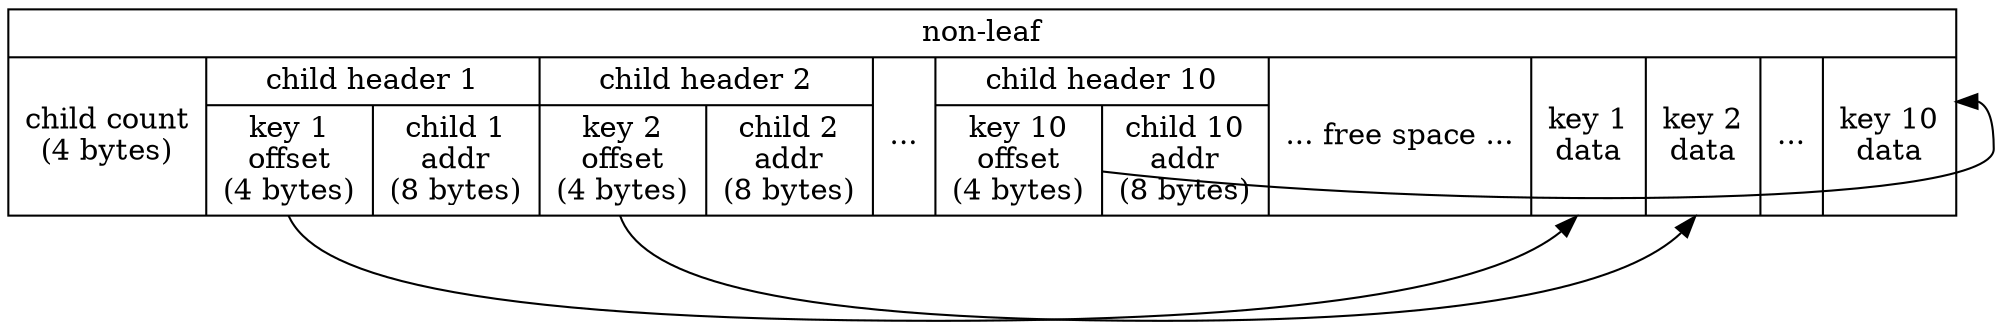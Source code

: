 digraph G {
  node [shape = record];

  leaf [label = "{non-leaf|{child count\n(4 bytes)|{child header 1|{<ko1>key 1\noffset\n(4 bytes)|<vo1>child 1\naddr\n(8 bytes)}}|{child header 2|{<ko2>key 2\noffset\n(4 bytes)|<vo2>child 2\naddr\n(8 bytes)}}|...|{child header 10|{<ko10>key 10\noffset\n(4 bytes)|<vo10>child 10\naddr\n(8 bytes)}}|... free space ...|<kd1>key 1\ndata|<kd2>key 2\ndata|...|<kd10>key 10\ndata}}"]

  leaf:ko1 -> leaf:kd1
  leaf:ko2 -> leaf:kd2
  leaf:ko10 -> leaf:kd10
}
